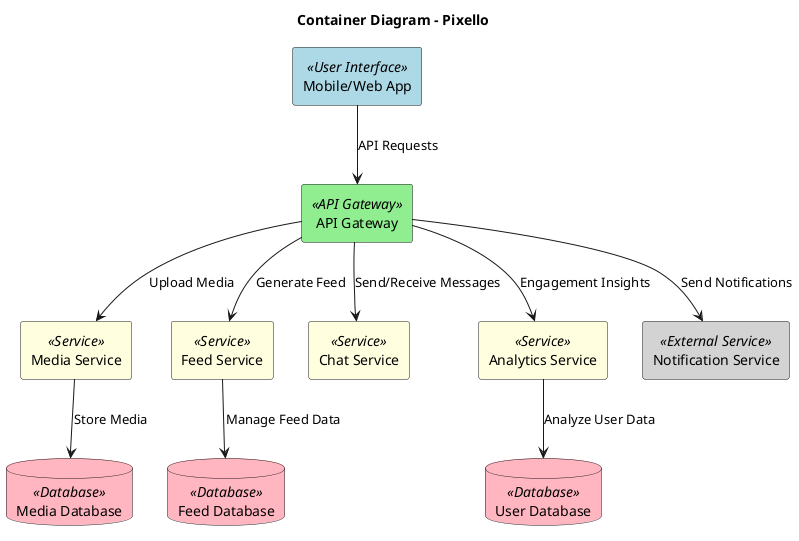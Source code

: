 @startuml
title Container Diagram - Pixello

' Add primary containers
rectangle "Mobile/Web App" as App <<User Interface>> #lightblue
rectangle "API Gateway" as APIGateway <<API Gateway>> #lightgreen
rectangle "Media Service" as MediaService <<Service>> #lightyellow
rectangle "Feed Service" as FeedService <<Service>> #lightyellow
rectangle "Chat Service" as ChatService <<Service>> #lightyellow
rectangle "Analytics Service" as AnalyticsService <<Service>> #lightyellow

' Database containers
database "User Database" as UserDB <<Database>> #lightpink
database "Media Database" as MediaDB <<Database>> #lightpink
database "Feed Database" as FeedDB <<Database>> #lightpink

' External services
rectangle "Notification Service" as NotificationService <<External Service>> #lightgray

' Relationships between containers
App --> APIGateway : API Requests
APIGateway --> MediaService : Upload Media
APIGateway --> FeedService : Generate Feed
APIGateway --> ChatService : Send/Receive Messages
APIGateway --> AnalyticsService : Engagement Insights
APIGateway --> NotificationService : Send Notifications

MediaService --> MediaDB : Store Media
FeedService --> FeedDB : Manage Feed Data
AnalyticsService --> UserDB : Analyze User Data
@enduml